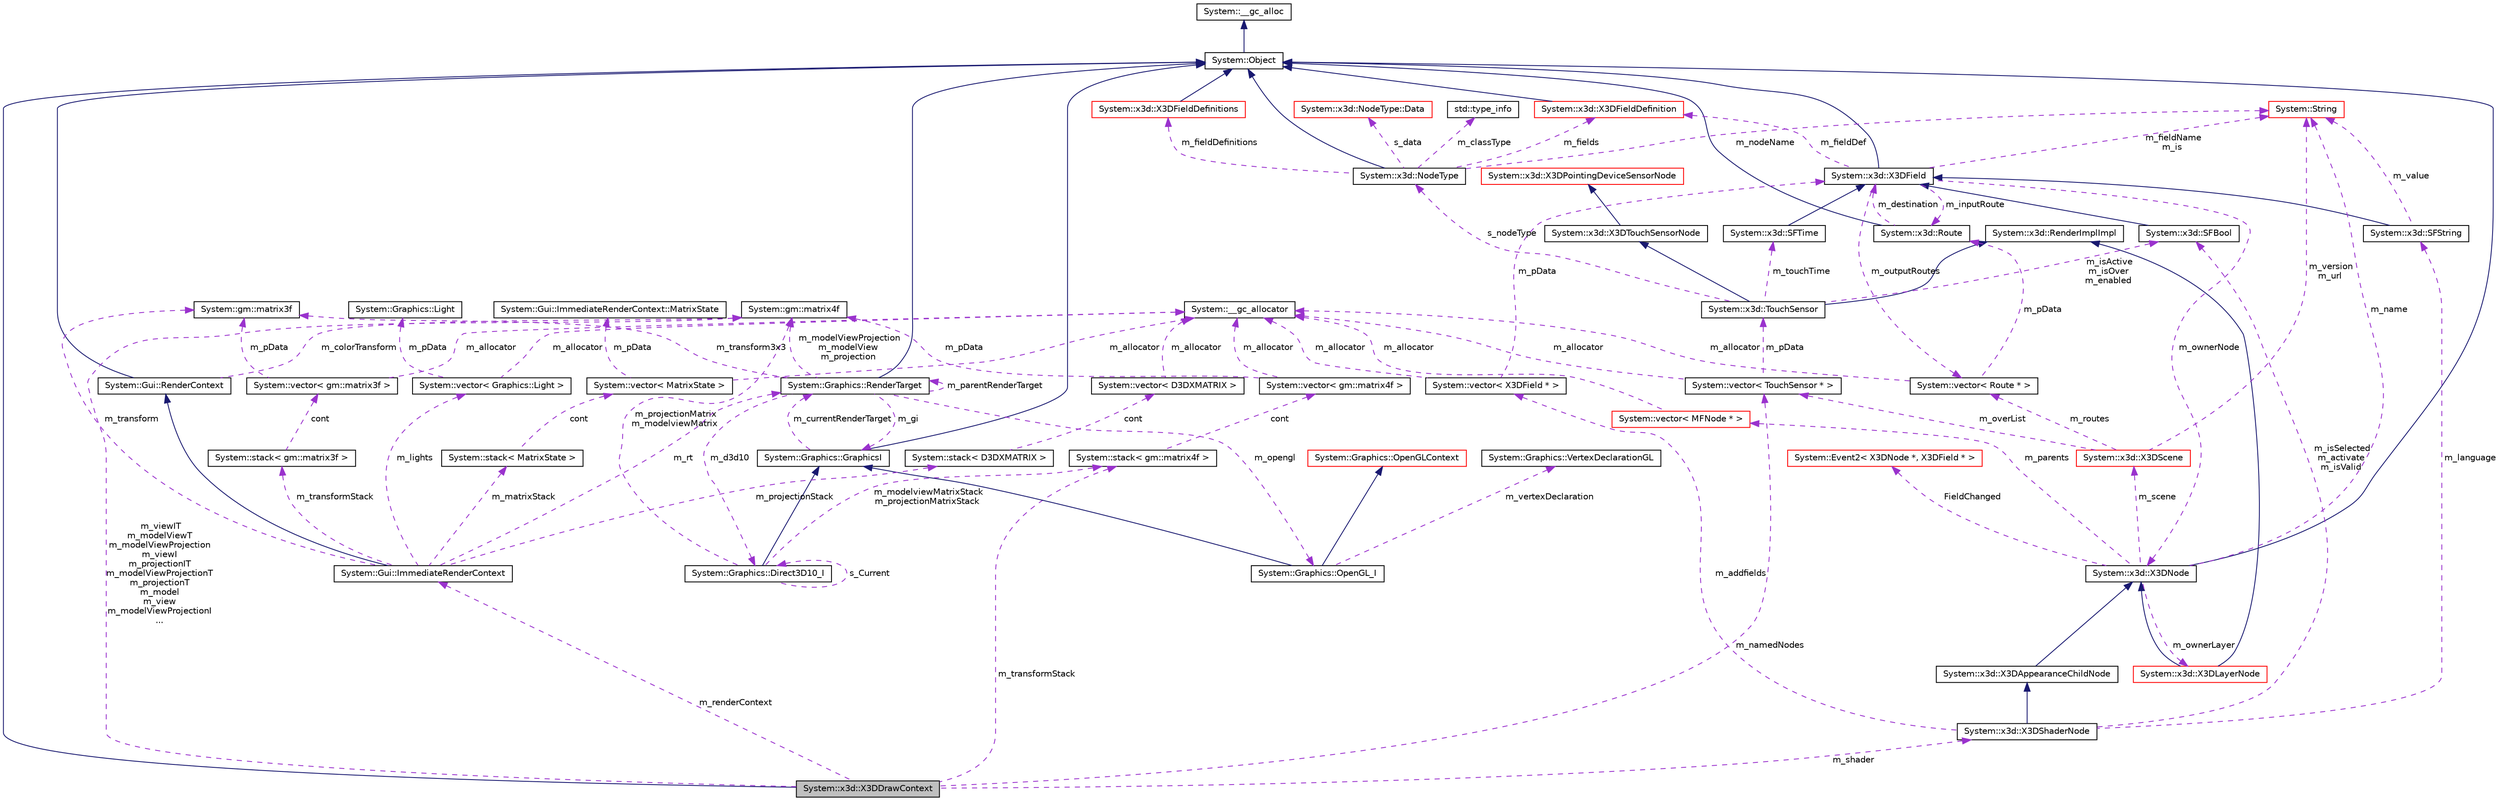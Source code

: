 digraph G
{
  edge [fontname="Helvetica",fontsize="10",labelfontname="Helvetica",labelfontsize="10"];
  node [fontname="Helvetica",fontsize="10",shape=record];
  Node1 [label="System::x3d::X3DDrawContext",height=0.2,width=0.4,color="black", fillcolor="grey75", style="filled" fontcolor="black"];
  Node2 -> Node1 [dir="back",color="midnightblue",fontsize="10",style="solid",fontname="Helvetica"];
  Node2 [label="System::Object",height=0.2,width=0.4,color="black", fillcolor="white", style="filled",URL="$class_system_1_1_object.html"];
  Node3 -> Node2 [dir="back",color="midnightblue",fontsize="10",style="solid",fontname="Helvetica"];
  Node3 [label="System::__gc_alloc",height=0.2,width=0.4,color="black", fillcolor="white", style="filled",URL="$class_system_1_1____gc__alloc.html"];
  Node4 -> Node1 [dir="back",color="darkorchid3",fontsize="10",style="dashed",label=" m_transformStack" ,fontname="Helvetica"];
  Node4 [label="System::stack\< gm::matrix4f \>",height=0.2,width=0.4,color="black", fillcolor="white", style="filled",URL="$class_system_1_1stack.html"];
  Node5 -> Node4 [dir="back",color="darkorchid3",fontsize="10",style="dashed",label=" cont" ,fontname="Helvetica"];
  Node5 [label="System::vector\< gm::matrix4f \>",height=0.2,width=0.4,color="black", fillcolor="white", style="filled",URL="$class_system_1_1vector.html"];
  Node6 -> Node5 [dir="back",color="darkorchid3",fontsize="10",style="dashed",label=" m_allocator" ,fontname="Helvetica"];
  Node6 [label="System::__gc_allocator",height=0.2,width=0.4,color="black", fillcolor="white", style="filled",URL="$class_system_1_1____gc__allocator.html"];
  Node7 -> Node5 [dir="back",color="darkorchid3",fontsize="10",style="dashed",label=" m_pData" ,fontname="Helvetica"];
  Node7 [label="System::gm::matrix4f",height=0.2,width=0.4,color="black", fillcolor="white", style="filled",URL="$class_system_1_1gm_1_1matrix4f.html"];
  Node8 -> Node1 [dir="back",color="darkorchid3",fontsize="10",style="dashed",label=" m_namedNodes" ,fontname="Helvetica"];
  Node8 [label="System::vector\< TouchSensor * \>",height=0.2,width=0.4,color="black", fillcolor="white", style="filled",URL="$class_system_1_1vector.html"];
  Node6 -> Node8 [dir="back",color="darkorchid3",fontsize="10",style="dashed",label=" m_allocator" ,fontname="Helvetica"];
  Node9 -> Node8 [dir="back",color="darkorchid3",fontsize="10",style="dashed",label=" m_pData" ,fontname="Helvetica"];
  Node9 [label="System::x3d::TouchSensor",height=0.2,width=0.4,color="black", fillcolor="white", style="filled",URL="$class_system_1_1x3d_1_1_touch_sensor.html"];
  Node10 -> Node9 [dir="back",color="midnightblue",fontsize="10",style="solid",fontname="Helvetica"];
  Node10 [label="System::x3d::X3DTouchSensorNode",height=0.2,width=0.4,color="black", fillcolor="white", style="filled",URL="$class_system_1_1x3d_1_1_x3_d_touch_sensor_node.html"];
  Node11 -> Node10 [dir="back",color="midnightblue",fontsize="10",style="solid",fontname="Helvetica"];
  Node11 [label="System::x3d::X3DPointingDeviceSensorNode",height=0.2,width=0.4,color="red", fillcolor="white", style="filled",URL="$class_system_1_1x3d_1_1_x3_d_pointing_device_sensor_node.html"];
  Node12 -> Node9 [dir="back",color="midnightblue",fontsize="10",style="solid",fontname="Helvetica"];
  Node12 [label="System::x3d::RenderImplImpl",height=0.2,width=0.4,color="black", fillcolor="white", style="filled",URL="$class_system_1_1x3d_1_1_render_impl_impl.html"];
  Node13 -> Node9 [dir="back",color="darkorchid3",fontsize="10",style="dashed",label=" m_touchTime" ,fontname="Helvetica"];
  Node13 [label="System::x3d::SFTime",height=0.2,width=0.4,color="black", fillcolor="white", style="filled",URL="$class_system_1_1x3d_1_1_s_f_time.html"];
  Node14 -> Node13 [dir="back",color="midnightblue",fontsize="10",style="solid",fontname="Helvetica"];
  Node14 [label="System::x3d::X3DField",height=0.2,width=0.4,color="black", fillcolor="white", style="filled",URL="$class_system_1_1x3d_1_1_x3_d_field.html"];
  Node2 -> Node14 [dir="back",color="midnightblue",fontsize="10",style="solid",fontname="Helvetica"];
  Node15 -> Node14 [dir="back",color="darkorchid3",fontsize="10",style="dashed",label=" m_inputRoute" ,fontname="Helvetica"];
  Node15 [label="System::x3d::Route",height=0.2,width=0.4,color="black", fillcolor="white", style="filled",URL="$class_system_1_1x3d_1_1_route.html"];
  Node2 -> Node15 [dir="back",color="midnightblue",fontsize="10",style="solid",fontname="Helvetica"];
  Node14 -> Node15 [dir="back",color="darkorchid3",fontsize="10",style="dashed",label=" m_destination" ,fontname="Helvetica"];
  Node16 -> Node14 [dir="back",color="darkorchid3",fontsize="10",style="dashed",label=" m_fieldDef" ,fontname="Helvetica"];
  Node16 [label="System::x3d::X3DFieldDefinition",height=0.2,width=0.4,color="red", fillcolor="white", style="filled",URL="$class_system_1_1x3d_1_1_x3_d_field_definition.html"];
  Node2 -> Node16 [dir="back",color="midnightblue",fontsize="10",style="solid",fontname="Helvetica"];
  Node17 -> Node14 [dir="back",color="darkorchid3",fontsize="10",style="dashed",label=" m_outputRoutes" ,fontname="Helvetica"];
  Node17 [label="System::vector\< Route * \>",height=0.2,width=0.4,color="black", fillcolor="white", style="filled",URL="$class_system_1_1vector.html"];
  Node6 -> Node17 [dir="back",color="darkorchid3",fontsize="10",style="dashed",label=" m_allocator" ,fontname="Helvetica"];
  Node15 -> Node17 [dir="back",color="darkorchid3",fontsize="10",style="dashed",label=" m_pData" ,fontname="Helvetica"];
  Node18 -> Node14 [dir="back",color="darkorchid3",fontsize="10",style="dashed",label=" m_fieldName\nm_is" ,fontname="Helvetica"];
  Node18 [label="System::String",height=0.2,width=0.4,color="red", fillcolor="white", style="filled",URL="$class_system_1_1_string.html"];
  Node19 -> Node14 [dir="back",color="darkorchid3",fontsize="10",style="dashed",label=" m_ownerNode" ,fontname="Helvetica"];
  Node19 [label="System::x3d::X3DNode",height=0.2,width=0.4,color="black", fillcolor="white", style="filled",URL="$class_system_1_1x3d_1_1_x3_d_node.html"];
  Node2 -> Node19 [dir="back",color="midnightblue",fontsize="10",style="solid",fontname="Helvetica"];
  Node20 -> Node19 [dir="back",color="darkorchid3",fontsize="10",style="dashed",label=" m_ownerLayer" ,fontname="Helvetica"];
  Node20 [label="System::x3d::X3DLayerNode",height=0.2,width=0.4,color="red", fillcolor="white", style="filled",URL="$class_system_1_1x3d_1_1_x3_d_layer_node.html"];
  Node19 -> Node20 [dir="back",color="midnightblue",fontsize="10",style="solid",fontname="Helvetica"];
  Node12 -> Node20 [dir="back",color="midnightblue",fontsize="10",style="solid",fontname="Helvetica"];
  Node21 -> Node19 [dir="back",color="darkorchid3",fontsize="10",style="dashed",label=" m_parents" ,fontname="Helvetica"];
  Node21 [label="System::vector\< MFNode * \>",height=0.2,width=0.4,color="red", fillcolor="white", style="filled",URL="$class_system_1_1vector.html"];
  Node6 -> Node21 [dir="back",color="darkorchid3",fontsize="10",style="dashed",label=" m_allocator" ,fontname="Helvetica"];
  Node22 -> Node19 [dir="back",color="darkorchid3",fontsize="10",style="dashed",label=" m_scene" ,fontname="Helvetica"];
  Node22 [label="System::x3d::X3DScene",height=0.2,width=0.4,color="red", fillcolor="white", style="filled",URL="$class_system_1_1x3d_1_1_x3_d_scene.html"];
  Node8 -> Node22 [dir="back",color="darkorchid3",fontsize="10",style="dashed",label=" m_overList" ,fontname="Helvetica"];
  Node17 -> Node22 [dir="back",color="darkorchid3",fontsize="10",style="dashed",label=" m_routes" ,fontname="Helvetica"];
  Node18 -> Node22 [dir="back",color="darkorchid3",fontsize="10",style="dashed",label=" m_version\nm_url" ,fontname="Helvetica"];
  Node18 -> Node19 [dir="back",color="darkorchid3",fontsize="10",style="dashed",label=" m_name" ,fontname="Helvetica"];
  Node23 -> Node19 [dir="back",color="darkorchid3",fontsize="10",style="dashed",label=" FieldChanged" ,fontname="Helvetica"];
  Node23 [label="System::Event2\< X3DNode *, X3DField * \>",height=0.2,width=0.4,color="red", fillcolor="white", style="filled",URL="$class_system_1_1_event2.html"];
  Node24 -> Node9 [dir="back",color="darkorchid3",fontsize="10",style="dashed",label=" s_nodeType" ,fontname="Helvetica"];
  Node24 [label="System::x3d::NodeType",height=0.2,width=0.4,color="black", fillcolor="white", style="filled",URL="$class_system_1_1x3d_1_1_node_type.html"];
  Node2 -> Node24 [dir="back",color="midnightblue",fontsize="10",style="solid",fontname="Helvetica"];
  Node25 -> Node24 [dir="back",color="darkorchid3",fontsize="10",style="dashed",label=" s_data" ,fontname="Helvetica"];
  Node25 [label="System::x3d::NodeType::Data",height=0.2,width=0.4,color="red", fillcolor="white", style="filled",URL="$class_system_1_1x3d_1_1_node_type_1_1_data.html"];
  Node16 -> Node24 [dir="back",color="darkorchid3",fontsize="10",style="dashed",label=" m_fields" ,fontname="Helvetica"];
  Node18 -> Node24 [dir="back",color="darkorchid3",fontsize="10",style="dashed",label=" m_nodeName" ,fontname="Helvetica"];
  Node26 -> Node24 [dir="back",color="darkorchid3",fontsize="10",style="dashed",label=" m_classType" ,fontname="Helvetica"];
  Node26 [label="std::type_info",height=0.2,width=0.4,color="black", fillcolor="white", style="filled",URL="$classstd_1_1type__info.html",tooltip="Part of RTTI."];
  Node27 -> Node24 [dir="back",color="darkorchid3",fontsize="10",style="dashed",label=" m_fieldDefinitions" ,fontname="Helvetica"];
  Node27 [label="System::x3d::X3DFieldDefinitions",height=0.2,width=0.4,color="red", fillcolor="white", style="filled",URL="$class_system_1_1x3d_1_1_x3_d_field_definitions.html"];
  Node2 -> Node27 [dir="back",color="midnightblue",fontsize="10",style="solid",fontname="Helvetica"];
  Node28 -> Node9 [dir="back",color="darkorchid3",fontsize="10",style="dashed",label=" m_isActive\nm_isOver\nm_enabled" ,fontname="Helvetica"];
  Node28 [label="System::x3d::SFBool",height=0.2,width=0.4,color="black", fillcolor="white", style="filled",URL="$class_system_1_1x3d_1_1_s_f_bool.html"];
  Node14 -> Node28 [dir="back",color="midnightblue",fontsize="10",style="solid",fontname="Helvetica"];
  Node7 -> Node1 [dir="back",color="darkorchid3",fontsize="10",style="dashed",label=" m_viewIT\nm_modelViewT\nm_modelViewProjection\nm_viewI\nm_projectionIT\nm_modelViewProjectionT\nm_projectionT\nm_model\nm_view\nm_modelViewProjectionI\n..." ,fontname="Helvetica"];
  Node29 -> Node1 [dir="back",color="darkorchid3",fontsize="10",style="dashed",label=" m_renderContext" ,fontname="Helvetica"];
  Node29 [label="System::Gui::ImmediateRenderContext",height=0.2,width=0.4,color="black", fillcolor="white", style="filled",URL="$class_system_1_1_gui_1_1_immediate_render_context.html"];
  Node30 -> Node29 [dir="back",color="midnightblue",fontsize="10",style="solid",fontname="Helvetica"];
  Node30 [label="System::Gui::RenderContext",height=0.2,width=0.4,color="black", fillcolor="white", style="filled",URL="$class_system_1_1_gui_1_1_render_context.html"];
  Node2 -> Node30 [dir="back",color="midnightblue",fontsize="10",style="solid",fontname="Helvetica"];
  Node7 -> Node30 [dir="back",color="darkorchid3",fontsize="10",style="dashed",label=" m_colorTransform" ,fontname="Helvetica"];
  Node31 -> Node29 [dir="back",color="darkorchid3",fontsize="10",style="dashed",label=" m_rt" ,fontname="Helvetica"];
  Node31 [label="System::Graphics::RenderTarget",height=0.2,width=0.4,color="black", fillcolor="white", style="filled",URL="$class_system_1_1_graphics_1_1_render_target.html"];
  Node2 -> Node31 [dir="back",color="midnightblue",fontsize="10",style="solid",fontname="Helvetica"];
  Node31 -> Node31 [dir="back",color="darkorchid3",fontsize="10",style="dashed",label=" m_parentRenderTarget" ,fontname="Helvetica"];
  Node7 -> Node31 [dir="back",color="darkorchid3",fontsize="10",style="dashed",label=" m_modelViewProjection\nm_modelView\nm_projection" ,fontname="Helvetica"];
  Node32 -> Node31 [dir="back",color="darkorchid3",fontsize="10",style="dashed",label=" m_transform3x3" ,fontname="Helvetica"];
  Node32 [label="System::gm::matrix3f",height=0.2,width=0.4,color="black", fillcolor="white", style="filled",URL="$class_system_1_1gm_1_1matrix3f.html"];
  Node33 -> Node31 [dir="back",color="darkorchid3",fontsize="10",style="dashed",label=" m_d3d10" ,fontname="Helvetica"];
  Node33 [label="System::Graphics::Direct3D10_I",height=0.2,width=0.4,color="black", fillcolor="white", style="filled",URL="$class_system_1_1_graphics_1_1_direct3_d10___i.html"];
  Node34 -> Node33 [dir="back",color="midnightblue",fontsize="10",style="solid",fontname="Helvetica"];
  Node34 [label="System::Graphics::GraphicsI",height=0.2,width=0.4,color="black", fillcolor="white", style="filled",URL="$class_system_1_1_graphics_1_1_graphics_i.html"];
  Node2 -> Node34 [dir="back",color="midnightblue",fontsize="10",style="solid",fontname="Helvetica"];
  Node31 -> Node34 [dir="back",color="darkorchid3",fontsize="10",style="dashed",label=" m_currentRenderTarget" ,fontname="Helvetica"];
  Node4 -> Node33 [dir="back",color="darkorchid3",fontsize="10",style="dashed",label=" m_modelviewMatrixStack\nm_projectionMatrixStack" ,fontname="Helvetica"];
  Node7 -> Node33 [dir="back",color="darkorchid3",fontsize="10",style="dashed",label=" m_projectionMatrix\nm_modelviewMatrix" ,fontname="Helvetica"];
  Node33 -> Node33 [dir="back",color="darkorchid3",fontsize="10",style="dashed",label=" s_Current" ,fontname="Helvetica"];
  Node35 -> Node31 [dir="back",color="darkorchid3",fontsize="10",style="dashed",label=" m_opengl" ,fontname="Helvetica"];
  Node35 [label="System::Graphics::OpenGL_I",height=0.2,width=0.4,color="black", fillcolor="white", style="filled",URL="$class_system_1_1_graphics_1_1_open_g_l___i.html"];
  Node34 -> Node35 [dir="back",color="midnightblue",fontsize="10",style="solid",fontname="Helvetica"];
  Node36 -> Node35 [dir="back",color="midnightblue",fontsize="10",style="solid",fontname="Helvetica"];
  Node36 [label="System::Graphics::OpenGLContext",height=0.2,width=0.4,color="red", fillcolor="white", style="filled",URL="$class_system_1_1_graphics_1_1_open_g_l_context.html"];
  Node37 -> Node35 [dir="back",color="darkorchid3",fontsize="10",style="dashed",label=" m_vertexDeclaration" ,fontname="Helvetica"];
  Node37 [label="System::Graphics::VertexDeclarationGL",height=0.2,width=0.4,color="black", fillcolor="white", style="filled",URL="$class_system_1_1_graphics_1_1_vertex_declaration_g_l.html"];
  Node34 -> Node31 [dir="back",color="darkorchid3",fontsize="10",style="dashed",label=" m_gi" ,fontname="Helvetica"];
  Node38 -> Node29 [dir="back",color="darkorchid3",fontsize="10",style="dashed",label=" m_lights" ,fontname="Helvetica"];
  Node38 [label="System::vector\< Graphics::Light \>",height=0.2,width=0.4,color="black", fillcolor="white", style="filled",URL="$class_system_1_1vector.html"];
  Node6 -> Node38 [dir="back",color="darkorchid3",fontsize="10",style="dashed",label=" m_allocator" ,fontname="Helvetica"];
  Node39 -> Node38 [dir="back",color="darkorchid3",fontsize="10",style="dashed",label=" m_pData" ,fontname="Helvetica"];
  Node39 [label="System::Graphics::Light",height=0.2,width=0.4,color="black", fillcolor="white", style="filled",URL="$class_system_1_1_graphics_1_1_light.html"];
  Node40 -> Node29 [dir="back",color="darkorchid3",fontsize="10",style="dashed",label=" m_matrixStack" ,fontname="Helvetica"];
  Node40 [label="System::stack\< MatrixState \>",height=0.2,width=0.4,color="black", fillcolor="white", style="filled",URL="$class_system_1_1stack.html"];
  Node41 -> Node40 [dir="back",color="darkorchid3",fontsize="10",style="dashed",label=" cont" ,fontname="Helvetica"];
  Node41 [label="System::vector\< MatrixState \>",height=0.2,width=0.4,color="black", fillcolor="white", style="filled",URL="$class_system_1_1vector.html"];
  Node6 -> Node41 [dir="back",color="darkorchid3",fontsize="10",style="dashed",label=" m_allocator" ,fontname="Helvetica"];
  Node42 -> Node41 [dir="back",color="darkorchid3",fontsize="10",style="dashed",label=" m_pData" ,fontname="Helvetica"];
  Node42 [label="System::Gui::ImmediateRenderContext::MatrixState",height=0.2,width=0.4,color="black", fillcolor="white", style="filled",URL="$class_system_1_1_gui_1_1_immediate_render_context_1_1_matrix_state.html"];
  Node43 -> Node29 [dir="back",color="darkorchid3",fontsize="10",style="dashed",label=" m_projectionStack" ,fontname="Helvetica"];
  Node43 [label="System::stack\< D3DXMATRIX \>",height=0.2,width=0.4,color="black", fillcolor="white", style="filled",URL="$class_system_1_1stack.html"];
  Node44 -> Node43 [dir="back",color="darkorchid3",fontsize="10",style="dashed",label=" cont" ,fontname="Helvetica"];
  Node44 [label="System::vector\< D3DXMATRIX \>",height=0.2,width=0.4,color="black", fillcolor="white", style="filled",URL="$class_system_1_1vector.html"];
  Node6 -> Node44 [dir="back",color="darkorchid3",fontsize="10",style="dashed",label=" m_allocator" ,fontname="Helvetica"];
  Node32 -> Node29 [dir="back",color="darkorchid3",fontsize="10",style="dashed",label=" m_transform" ,fontname="Helvetica"];
  Node45 -> Node29 [dir="back",color="darkorchid3",fontsize="10",style="dashed",label=" m_transformStack" ,fontname="Helvetica"];
  Node45 [label="System::stack\< gm::matrix3f \>",height=0.2,width=0.4,color="black", fillcolor="white", style="filled",URL="$class_system_1_1stack.html"];
  Node46 -> Node45 [dir="back",color="darkorchid3",fontsize="10",style="dashed",label=" cont" ,fontname="Helvetica"];
  Node46 [label="System::vector\< gm::matrix3f \>",height=0.2,width=0.4,color="black", fillcolor="white", style="filled",URL="$class_system_1_1vector.html"];
  Node6 -> Node46 [dir="back",color="darkorchid3",fontsize="10",style="dashed",label=" m_allocator" ,fontname="Helvetica"];
  Node32 -> Node46 [dir="back",color="darkorchid3",fontsize="10",style="dashed",label=" m_pData" ,fontname="Helvetica"];
  Node47 -> Node1 [dir="back",color="darkorchid3",fontsize="10",style="dashed",label=" m_shader" ,fontname="Helvetica"];
  Node47 [label="System::x3d::X3DShaderNode",height=0.2,width=0.4,color="black", fillcolor="white", style="filled",URL="$class_system_1_1x3d_1_1_x3_d_shader_node.html"];
  Node48 -> Node47 [dir="back",color="midnightblue",fontsize="10",style="solid",fontname="Helvetica"];
  Node48 [label="System::x3d::X3DAppearanceChildNode",height=0.2,width=0.4,color="black", fillcolor="white", style="filled",URL="$class_system_1_1x3d_1_1_x3_d_appearance_child_node.html"];
  Node19 -> Node48 [dir="back",color="midnightblue",fontsize="10",style="solid",fontname="Helvetica"];
  Node49 -> Node47 [dir="back",color="darkorchid3",fontsize="10",style="dashed",label=" m_addfields" ,fontname="Helvetica"];
  Node49 [label="System::vector\< X3DField * \>",height=0.2,width=0.4,color="black", fillcolor="white", style="filled",URL="$class_system_1_1vector.html"];
  Node6 -> Node49 [dir="back",color="darkorchid3",fontsize="10",style="dashed",label=" m_allocator" ,fontname="Helvetica"];
  Node14 -> Node49 [dir="back",color="darkorchid3",fontsize="10",style="dashed",label=" m_pData" ,fontname="Helvetica"];
  Node50 -> Node47 [dir="back",color="darkorchid3",fontsize="10",style="dashed",label=" m_language" ,fontname="Helvetica"];
  Node50 [label="System::x3d::SFString",height=0.2,width=0.4,color="black", fillcolor="white", style="filled",URL="$class_system_1_1x3d_1_1_s_f_string.html"];
  Node14 -> Node50 [dir="back",color="midnightblue",fontsize="10",style="solid",fontname="Helvetica"];
  Node18 -> Node50 [dir="back",color="darkorchid3",fontsize="10",style="dashed",label=" m_value" ,fontname="Helvetica"];
  Node28 -> Node47 [dir="back",color="darkorchid3",fontsize="10",style="dashed",label=" m_isSelected\nm_activate\nm_isValid" ,fontname="Helvetica"];
}
